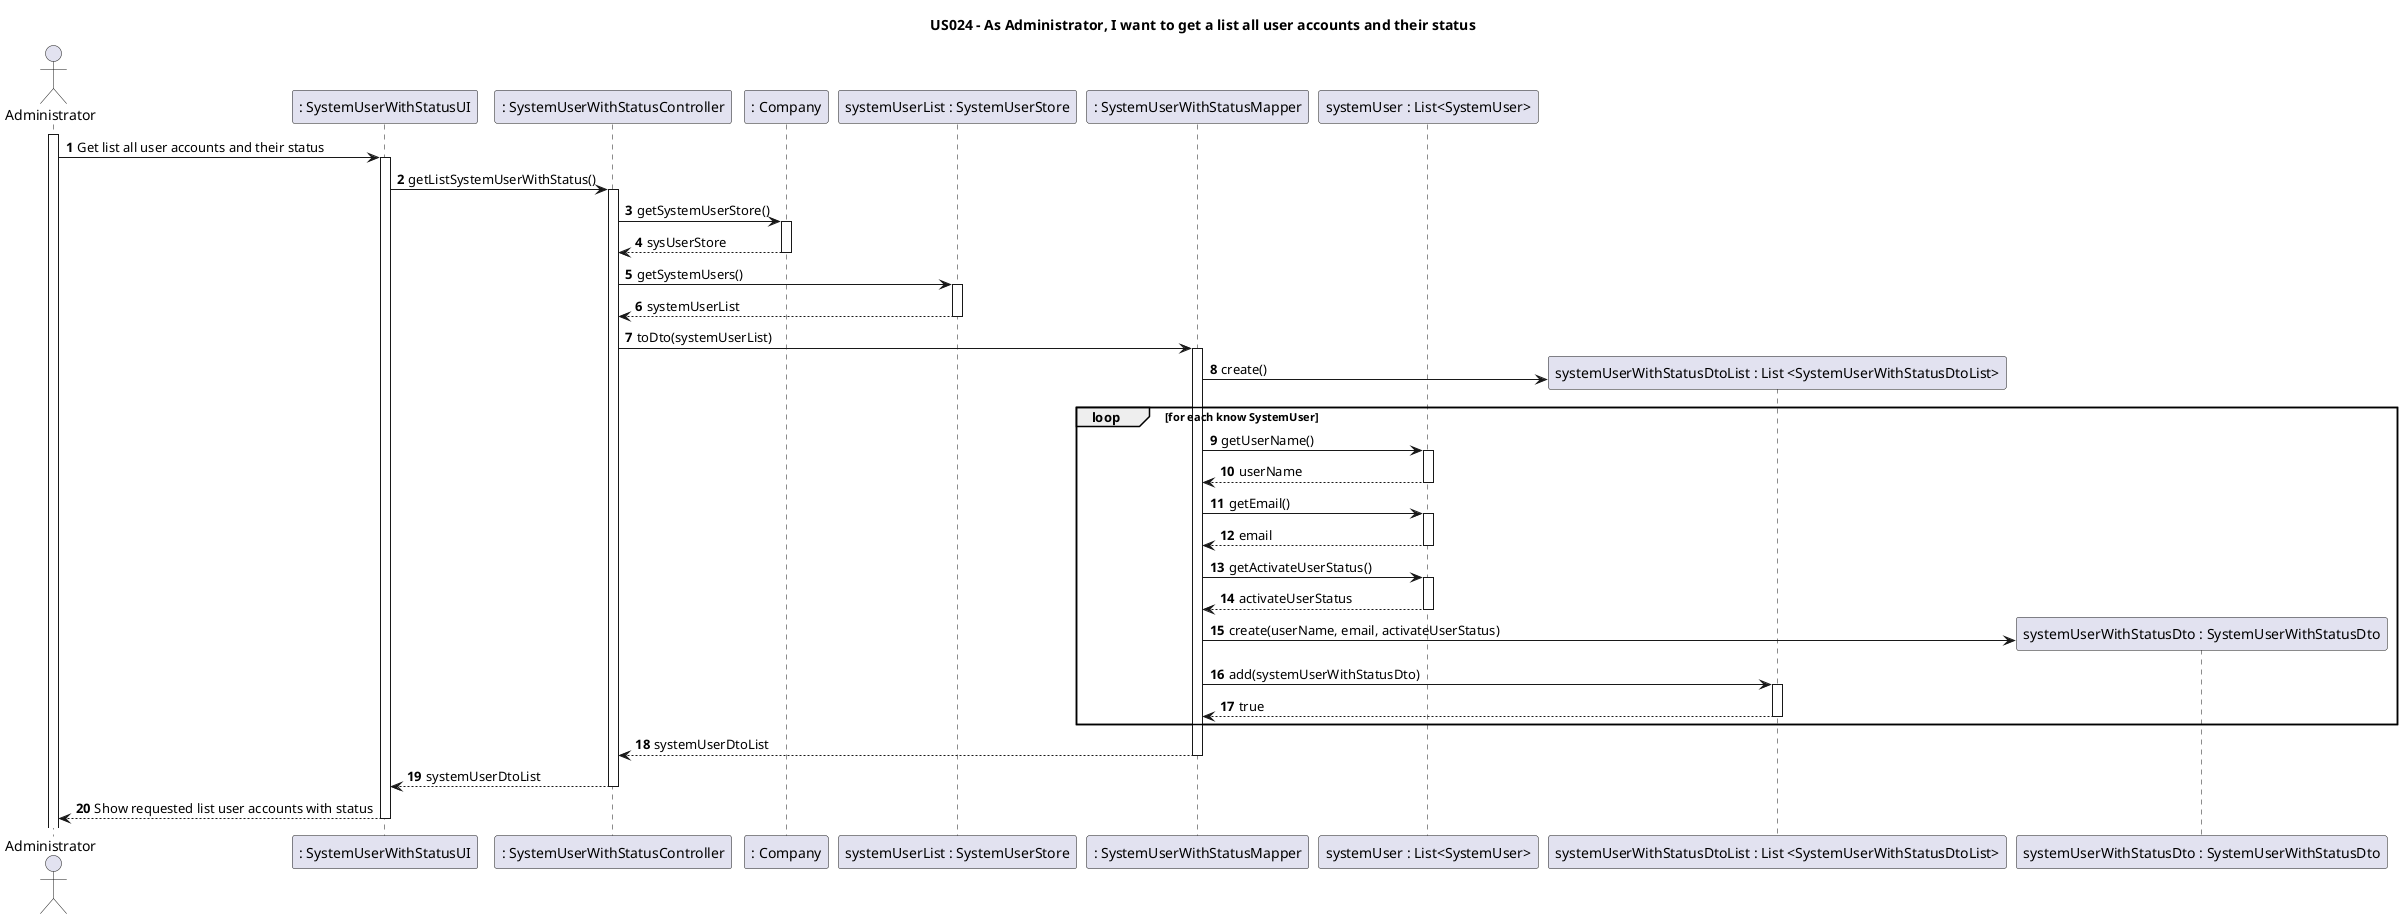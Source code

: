 @startuml
'https://plantuml.com/sequence-diagram

title US024 - As Administrator, I want to get a list all user accounts and their status

autoactivate on
autonumber

actor "Administrator" as User
participant ": SystemUserWithStatusUI" as System
participant ": SystemUserWithStatusController" as Ctrl
participant ": Company" as C1
participant "systemUserList : SystemUserStore" as C2
participant ": SystemUserWithStatusMapper" as C3
participant "systemUser : List<SystemUser>" as C4
participant "systemUserWithStatusDtoList : List <SystemUserWithStatusDtoList>" as C5
participant "systemUserWithStatusDto : SystemUserWithStatusDto" as C6




activate User

User -> System: Get list all user accounts and their status
System -> Ctrl: getListSystemUserWithStatus()
Ctrl-> C1 : getSystemUserStore()
C1--> Ctrl : sysUserStore
Ctrl->C2 : getSystemUsers()

C2-->Ctrl : systemUserList
Ctrl->C3 :toDto(systemUserList)

C3->C5 **: create()
 loop for each know SystemUser
C3->C4 : getUserName()
C4-->C3 : userName
C3->C4 : getEmail()
C4-->C3 : email
C3->C4 : getActivateUserStatus()
C4-->C3 : activateUserStatus
C3-> C6 ** : create(userName, email, activateUserStatus)
C3->C5 : add(systemUserWithStatusDto)
C5-->C3 : true
end
C3-->Ctrl: systemUserDtoList
Ctrl-->System : systemUserDtoList
System-->User : Show requested list user accounts with status

@enduml
